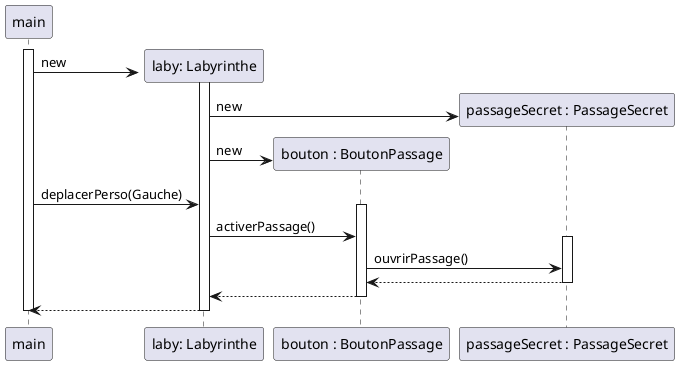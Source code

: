 @startuml
participant "main" as main
participant "laby: Labyrinthe" as laby
participant "bouton : BoutonPassage" as bouton
participant "passageSecret : PassageSecret" as passageSecret

create laby
activate main
    activate laby
        main -> laby : new
        create passageSecret
        laby -> passageSecret : new
        create bouton
        laby -> bouton : new
        main -> laby : deplacerPerso(Gauche)
        activate bouton
        laby -> bouton : activerPassage()
        activate passageSecret
            bouton -> passageSecret : ouvrirPassage()
            passageSecret --> bouton
        deactivate passageSecret
        bouton --> laby
        deactivate bouton
        laby --> main
    deactivate laby
deactivate main

@enduml